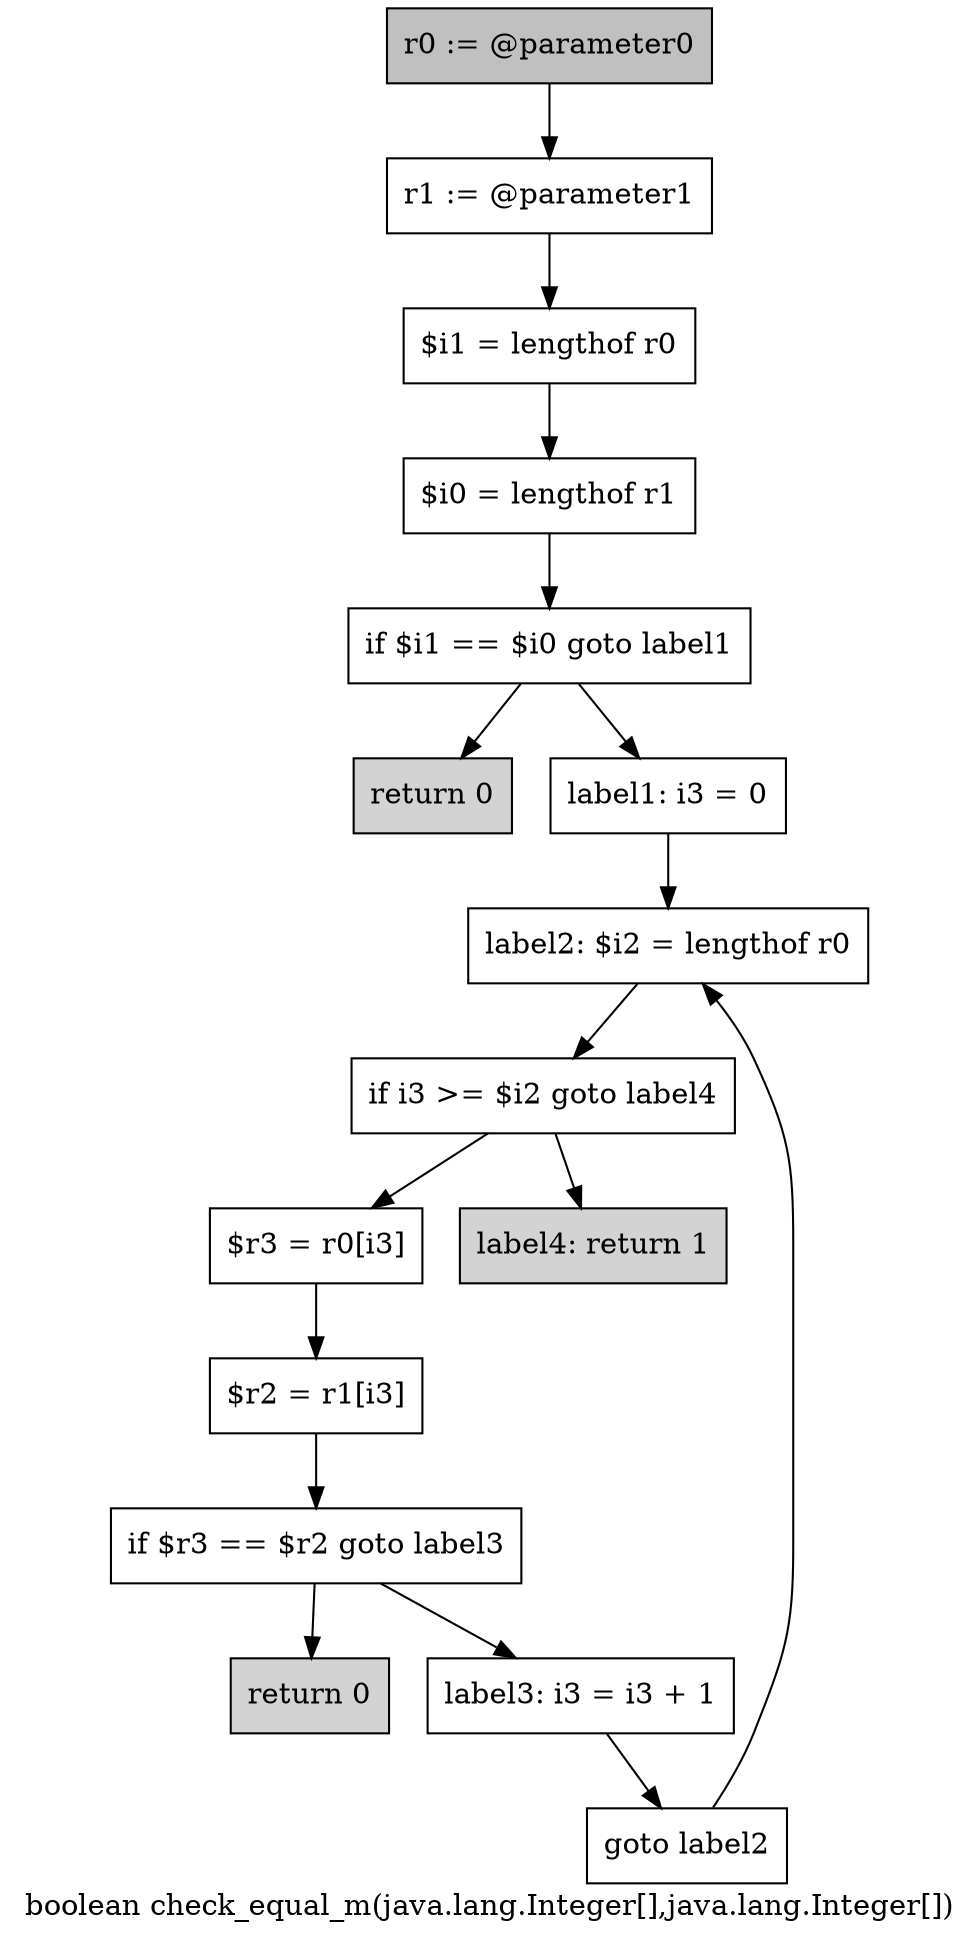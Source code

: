 digraph "boolean check_equal_m(java.lang.Integer[],java.lang.Integer[])" {
    label="boolean check_equal_m(java.lang.Integer[],java.lang.Integer[])";
    node [shape=box];
    "0" [style=filled,fillcolor=gray,label="r0 := @parameter0",];
    "1" [label="r1 := @parameter1",];
    "0"->"1";
    "2" [label="$i1 = lengthof r0",];
    "1"->"2";
    "3" [label="$i0 = lengthof r1",];
    "2"->"3";
    "4" [label="if $i1 == $i0 goto label1",];
    "3"->"4";
    "5" [style=filled,fillcolor=lightgray,label="return 0",];
    "4"->"5";
    "6" [label="label1: i3 = 0",];
    "4"->"6";
    "7" [label="label2: $i2 = lengthof r0",];
    "6"->"7";
    "8" [label="if i3 >= $i2 goto label4",];
    "7"->"8";
    "9" [label="$r3 = r0[i3]",];
    "8"->"9";
    "15" [style=filled,fillcolor=lightgray,label="label4: return 1",];
    "8"->"15";
    "10" [label="$r2 = r1[i3]",];
    "9"->"10";
    "11" [label="if $r3 == $r2 goto label3",];
    "10"->"11";
    "12" [style=filled,fillcolor=lightgray,label="return 0",];
    "11"->"12";
    "13" [label="label3: i3 = i3 + 1",];
    "11"->"13";
    "14" [label="goto label2",];
    "13"->"14";
    "14"->"7";
}
